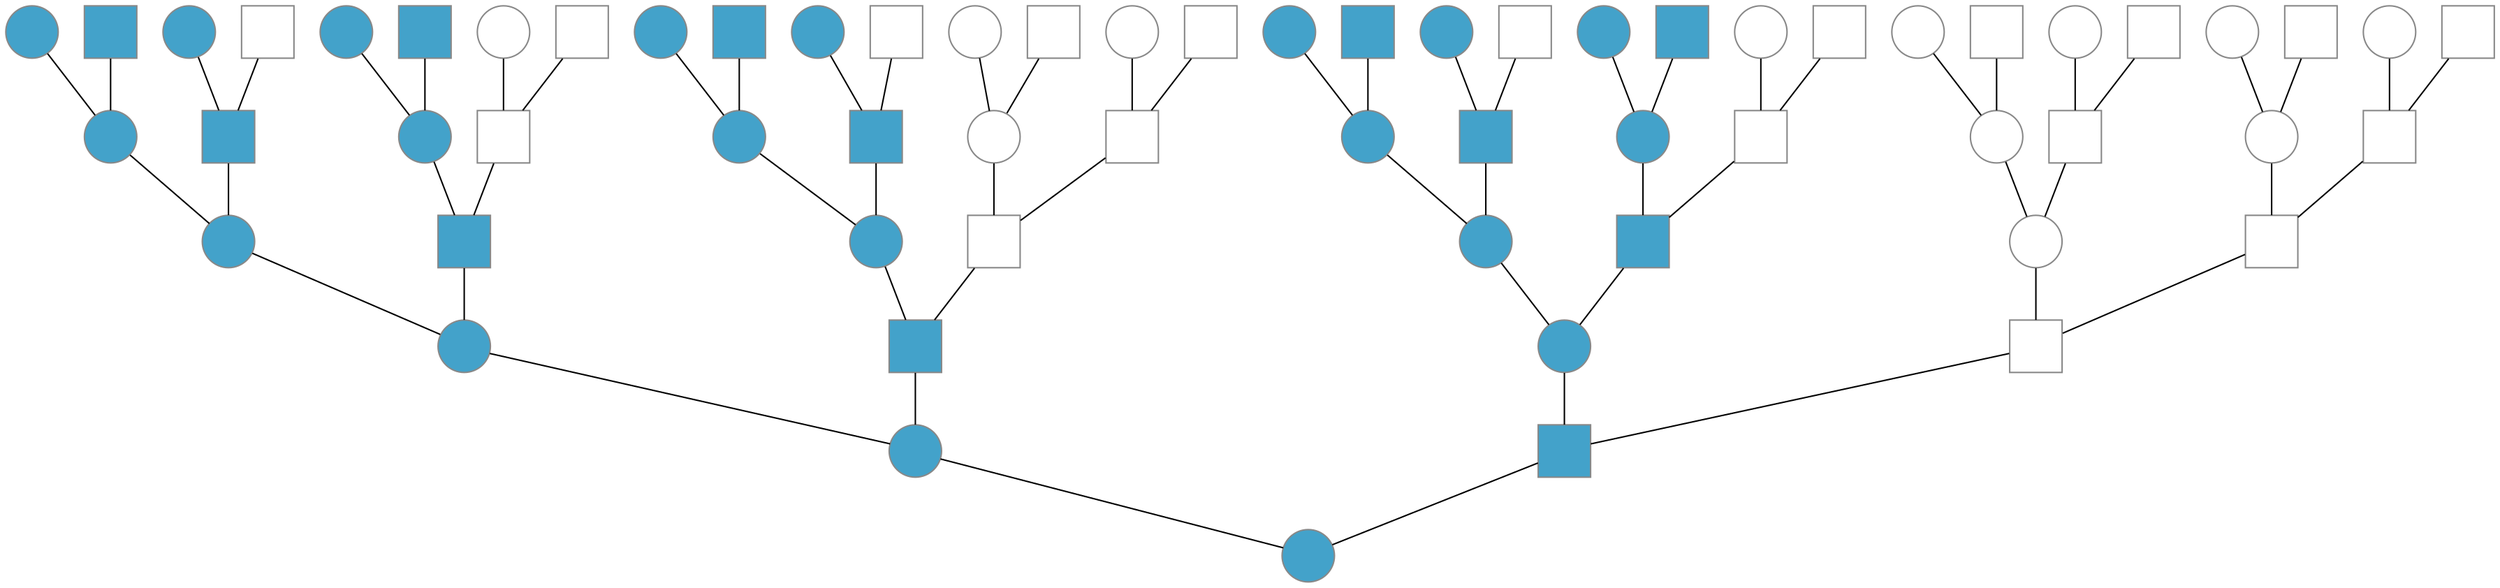 graph G {
    F_0_0_0 [label="" fontname="Latin Modern", fontsize=20, penwidth=1, shape=circle, style=filled, fillcolor="#43a2ca", color="#888888"]
    F_1_1_1 [label=""  fontname="Latin Modern", fontsize=20, penwidth=1, shape=circle, style=filled, fillcolor="#43a2ca", color="#888888"]
    M_32_1_0 [label=""  fontname="Latin Modern", fontsize=20, penwidth=1, shape=square, style=filled, fillcolor="#43a2ca", color="#888888"]
    F_2_2_2 [label=""  fontname="Latin Modern", fontsize=20, penwidth=1, shape=circle, style=filled, fillcolor="#43a2ca", color="#888888"]
    M_17_2_1 [label=""  fontname="Latin Modern", fontsize=20, penwidth=1, shape=square, style=filled, fillcolor="#43a2ca", color="#888888"]
    F_33_2_1 [label=""  fontname="Latin Modern", fontsize=20, penwidth=1, shape=circle, style=filled, fillcolor="#43a2ca", color="#888888"]
    M_48_2_0 [label="" fontname="Latin Modern", fontsize=20, penwidth=1, shape=square, color="#888888"]
    F_3_3_3 [label=""  fontname="Latin Modern", fontsize=20, penwidth=1, shape=circle, style=filled, fillcolor="#43a2ca", color="#888888"]
    M_10_3_2 [label=""  fontname="Latin Modern", fontsize=20, penwidth=1, shape=square, style=filled, fillcolor="#43a2ca", color="#888888"]
    F_18_3_2 [label=""  fontname="Latin Modern", fontsize=20, penwidth=1, shape=circle, style=filled, fillcolor="#43a2ca", color="#888888"]
    M_25_3_1 [label="" fontname="Latin Modern", fontsize=20, penwidth=1, shape=square, color="#888888"]
    F_34_3_2 [label=""  fontname="Latin Modern", fontsize=20, penwidth=1, shape=circle, style=filled, fillcolor="#43a2ca", color="#888888"]
    M_41_3_1 [label=""  fontname="Latin Modern", fontsize=20, penwidth=1, shape=square, style=filled, fillcolor="#43a2ca", color="#888888"]
    F_49_3_0 [label="" fontname="Latin Modern", fontsize=20, penwidth=1, shape=circle, color="#888888"]
    M_56_3_0 [label="" fontname="Latin Modern", fontsize=20, penwidth=1, shape=square, color="#888888"]
    F_4_4_4 [label=""  fontname="Latin Modern", fontsize=20, penwidth=1, shape=circle, style=filled, fillcolor="#43a2ca", color="#888888"]
    M_7_4_3 [label=""  fontname="Latin Modern", fontsize=20, penwidth=1, shape=square, style=filled, fillcolor="#43a2ca", color="#888888"]
    F_11_4_3 [label=""  fontname="Latin Modern", fontsize=20, penwidth=1, shape=circle, style=filled, fillcolor="#43a2ca", color="#888888"]
    M_14_4_2 [label="" fontname="Latin Modern", fontsize=20, penwidth=1, shape=square, color="#888888"]
    F_19_4_3 [label=""  fontname="Latin Modern", fontsize=20, penwidth=1, shape=circle, style=filled, fillcolor="#43a2ca", color="#888888"]
    M_22_4_2 [label=""  fontname="Latin Modern", fontsize=20, penwidth=1, shape=square, style=filled, fillcolor="#43a2ca", color="#888888"]
    F_26_4_1 [label="" fontname="Latin Modern", fontsize=20, penwidth=1, shape=circle, color="#888888"]
    M_29_4_1 [label="" fontname="Latin Modern", fontsize=20, penwidth=1, shape=square, color="#888888"]
    F_35_4_3 [label=""  fontname="Latin Modern", fontsize=20, penwidth=1, shape=circle, style=filled, fillcolor="#43a2ca", color="#888888"]
    M_38_4_2 [label=""  fontname="Latin Modern", fontsize=20, penwidth=1, shape=square, style=filled, fillcolor="#43a2ca", color="#888888"]
    F_42_4_2 [label=""  fontname="Latin Modern", fontsize=20, penwidth=1, shape=circle, style=filled, fillcolor="#43a2ca", color="#888888"]
    M_45_4_1 [label="" fontname="Latin Modern", fontsize=20, penwidth=1, shape=square, color="#888888"]
    F_50_4_0 [label="" fontname="Latin Modern", fontsize=20, penwidth=1, shape=circle, color="#888888"]
    M_53_4_0 [label="" fontname="Latin Modern", fontsize=20, penwidth=1, shape=square, color="#888888"]
    F_57_4_0 [label="" fontname="Latin Modern", fontsize=20, penwidth=1, shape=circle, color="#888888"]
    M_60_4_0 [label="" fontname="Latin Modern", fontsize=20, penwidth=1, shape=square, color="#888888"]
    F_5_5_5 [label=""  fontname="Latin Modern", fontsize=20, penwidth=1, shape=circle, style=filled, fillcolor="#43a2ca", color="#888888"]
    M_6_5_4 [label=""  fontname="Latin Modern", fontsize=20, penwidth=1, shape=square, style=filled, fillcolor="#43a2ca", color="#888888"]
    F_8_5_4 [label=""  fontname="Latin Modern", fontsize=20, penwidth=1, shape=circle, style=filled, fillcolor="#43a2ca", color="#888888"]
    M_9_5_3 [label="" fontname="Latin Modern", fontsize=20, penwidth=1, shape=square, color="#888888"]
    F_12_5_4 [label=""  fontname="Latin Modern", fontsize=20, penwidth=1, shape=circle, style=filled, fillcolor="#43a2ca", color="#888888"]
    M_13_5_3 [label=""  fontname="Latin Modern", fontsize=20, penwidth=1, shape=square, style=filled, fillcolor="#43a2ca", color="#888888"]
    F_15_5_2 [label="" fontname="Latin Modern", fontsize=20, penwidth=1, shape=circle, color="#888888"]
    M_16_5_2 [label="" fontname="Latin Modern", fontsize=20, penwidth=1, shape=square, color="#888888"]
    F_20_5_4 [label=""  fontname="Latin Modern", fontsize=20, penwidth=1, shape=circle, style=filled, fillcolor="#43a2ca", color="#888888"]
    M_21_5_3 [label=""  fontname="Latin Modern", fontsize=20, penwidth=1, shape=square, style=filled, fillcolor="#43a2ca", color="#888888"]
    F_23_5_3 [label=""  fontname="Latin Modern", fontsize=20, penwidth=1, shape=circle, style=filled, fillcolor="#43a2ca", color="#888888"]
    M_24_5_2 [label="" fontname="Latin Modern", fontsize=20, penwidth=1, shape=square, color="#888888"]
    F_27_5_1 [label="" fontname="Latin Modern", fontsize=20, penwidth=1, shape=circle, color="#888888"]
    M_28_5_1 [label="" fontname="Latin Modern", fontsize=20, penwidth=1, shape=square, color="#888888"]
    F_30_5_1 [label="" fontname="Latin Modern", fontsize=20, penwidth=1, shape=circle, color="#888888"]
    M_31_5_1 [label="" fontname="Latin Modern", fontsize=20, penwidth=1, shape=square, color="#888888"]
    F_36_5_4 [label=""  fontname="Latin Modern", fontsize=20, penwidth=1, shape=circle, style=filled, fillcolor="#43a2ca", color="#888888"]
    M_37_5_3 [label=""  fontname="Latin Modern", fontsize=20, penwidth=1, shape=square, style=filled, fillcolor="#43a2ca", color="#888888"]
    F_39_5_3 [label=""  fontname="Latin Modern", fontsize=20, penwidth=1, shape=circle, style=filled, fillcolor="#43a2ca", color="#888888"]
    M_40_5_2 [label="" fontname="Latin Modern", fontsize=20, penwidth=1, shape=square, color="#888888"]
    F_43_5_3 [label=""  fontname="Latin Modern", fontsize=20, penwidth=1, shape=circle, style=filled, fillcolor="#43a2ca", color="#888888"]
    M_44_5_2 [label=""  fontname="Latin Modern", fontsize=20, penwidth=1, shape=square, style=filled, fillcolor="#43a2ca", color="#888888"]
    F_46_5_1 [label="" fontname="Latin Modern", fontsize=20, penwidth=1, shape=circle, color="#888888"]
    M_47_5_1 [label="" fontname="Latin Modern", fontsize=20, penwidth=1, shape=square, color="#888888"]
    F_51_5_0 [label="" fontname="Latin Modern", fontsize=20, penwidth=1, shape=circle, color="#888888"]
    M_52_5_0 [label="" fontname="Latin Modern", fontsize=20, penwidth=1, shape=square, color="#888888"]
    F_54_5_0 [label="" fontname="Latin Modern", fontsize=20, penwidth=1, shape=circle, color="#888888"]
    M_55_5_0 [label="" fontname="Latin Modern", fontsize=20, penwidth=1, shape=square, color="#888888"]
    F_58_5_0 [label="" fontname="Latin Modern", fontsize=20, penwidth=1, shape=circle, color="#888888"]
    M_59_5_0 [label="" fontname="Latin Modern", fontsize=20, penwidth=1, shape=square, color="#888888"]
    F_61_5_0 [label="" fontname="Latin Modern", fontsize=20, penwidth=1, shape=circle, color="#888888"]
    M_62_5_0 [label="" fontname="Latin Modern", fontsize=20, penwidth=1, shape=square, color="#888888"]
    F_1_1_1 -- F_0_0_0
    M_32_1_0 -- F_0_0_0
    F_2_2_2 -- F_1_1_1
    M_17_2_1 -- F_1_1_1
    F_33_2_1 -- M_32_1_0
    M_48_2_0 -- M_32_1_0
    F_3_3_3 -- F_2_2_2
    M_10_3_2 -- F_2_2_2
    F_18_3_2 -- M_17_2_1
    M_25_3_1 -- M_17_2_1
    F_34_3_2 -- F_33_2_1
    M_41_3_1 -- F_33_2_1
    F_49_3_0 -- M_48_2_0
    M_56_3_0 -- M_48_2_0
    F_4_4_4 -- F_3_3_3
    M_7_4_3 -- F_3_3_3
    F_11_4_3 -- M_10_3_2
    M_14_4_2 -- M_10_3_2
    F_19_4_3 -- F_18_3_2
    M_22_4_2 -- F_18_3_2
    F_26_4_1 -- M_25_3_1
    M_29_4_1 -- M_25_3_1
    F_35_4_3 -- F_34_3_2
    M_38_4_2 -- F_34_3_2
    F_42_4_2 -- M_41_3_1
    M_45_4_1 -- M_41_3_1
    F_50_4_0 -- F_49_3_0
    M_53_4_0 -- F_49_3_0
    F_57_4_0 -- M_56_3_0
    M_60_4_0 -- M_56_3_0
    F_5_5_5 -- F_4_4_4
    M_6_5_4 -- F_4_4_4
    F_8_5_4 -- M_7_4_3
    M_9_5_3 -- M_7_4_3
    F_12_5_4 -- F_11_4_3
    M_13_5_3 -- F_11_4_3
    F_15_5_2 -- M_14_4_2
    M_16_5_2 -- M_14_4_2
    F_20_5_4 -- F_19_4_3
    M_21_5_3 -- F_19_4_3
    F_23_5_3 -- M_22_4_2
    M_24_5_2 -- M_22_4_2
    F_27_5_1 -- F_26_4_1
    M_28_5_1 -- F_26_4_1
    F_30_5_1 -- M_29_4_1
    M_31_5_1 -- M_29_4_1
    F_36_5_4 -- F_35_4_3
    M_37_5_3 -- F_35_4_3
    F_39_5_3 -- M_38_4_2
    M_40_5_2 -- M_38_4_2
    F_43_5_3 -- F_42_4_2
    M_44_5_2 -- F_42_4_2
    F_46_5_1 -- M_45_4_1
    M_47_5_1 -- M_45_4_1
    F_51_5_0 -- F_50_4_0
    M_52_5_0 -- F_50_4_0
    F_54_5_0 -- M_53_4_0
    M_55_5_0 -- M_53_4_0
    F_58_5_0 -- F_57_4_0
    M_59_5_0 -- F_57_4_0
    F_61_5_0 -- M_60_4_0
    M_62_5_0 -- M_60_4_0
{rank=same;     F_0_0_0}
{rank=same;     F_1_1_1;     M_32_1_0}
{rank=same;     F_2_2_2;     M_17_2_1;     F_33_2_1;     M_48_2_0}
{rank=same;     F_3_3_3;     M_10_3_2;     F_18_3_2;     M_25_3_1;     F_34_3_2;     M_41_3_1;     F_49_3_0;     M_56_3_0}
{rank=same;     F_4_4_4;     M_7_4_3;     F_11_4_3;     M_14_4_2;     F_19_4_3;     M_22_4_2;     F_26_4_1;     M_29_4_1;     F_35_4_3;     M_38_4_2;     F_42_4_2;     M_45_4_1;     F_50_4_0;     M_53_4_0;     F_57_4_0;     M_60_4_0}
{rank=same;     F_5_5_5;     M_6_5_4;     F_8_5_4;     M_9_5_3;     F_12_5_4;     M_13_5_3;     F_15_5_2;     M_16_5_2;     F_20_5_4;     M_21_5_3;     F_23_5_3;     M_24_5_2;     F_27_5_1;     M_28_5_1;     F_30_5_1;     M_31_5_1;     F_36_5_4;     M_37_5_3;     F_39_5_3;     M_40_5_2;     F_43_5_3;     M_44_5_2;     F_46_5_1;     M_47_5_1;     F_51_5_0;     M_52_5_0;     F_54_5_0;     M_55_5_0;     F_58_5_0;     M_59_5_0;     F_61_5_0;     M_62_5_0}
}
